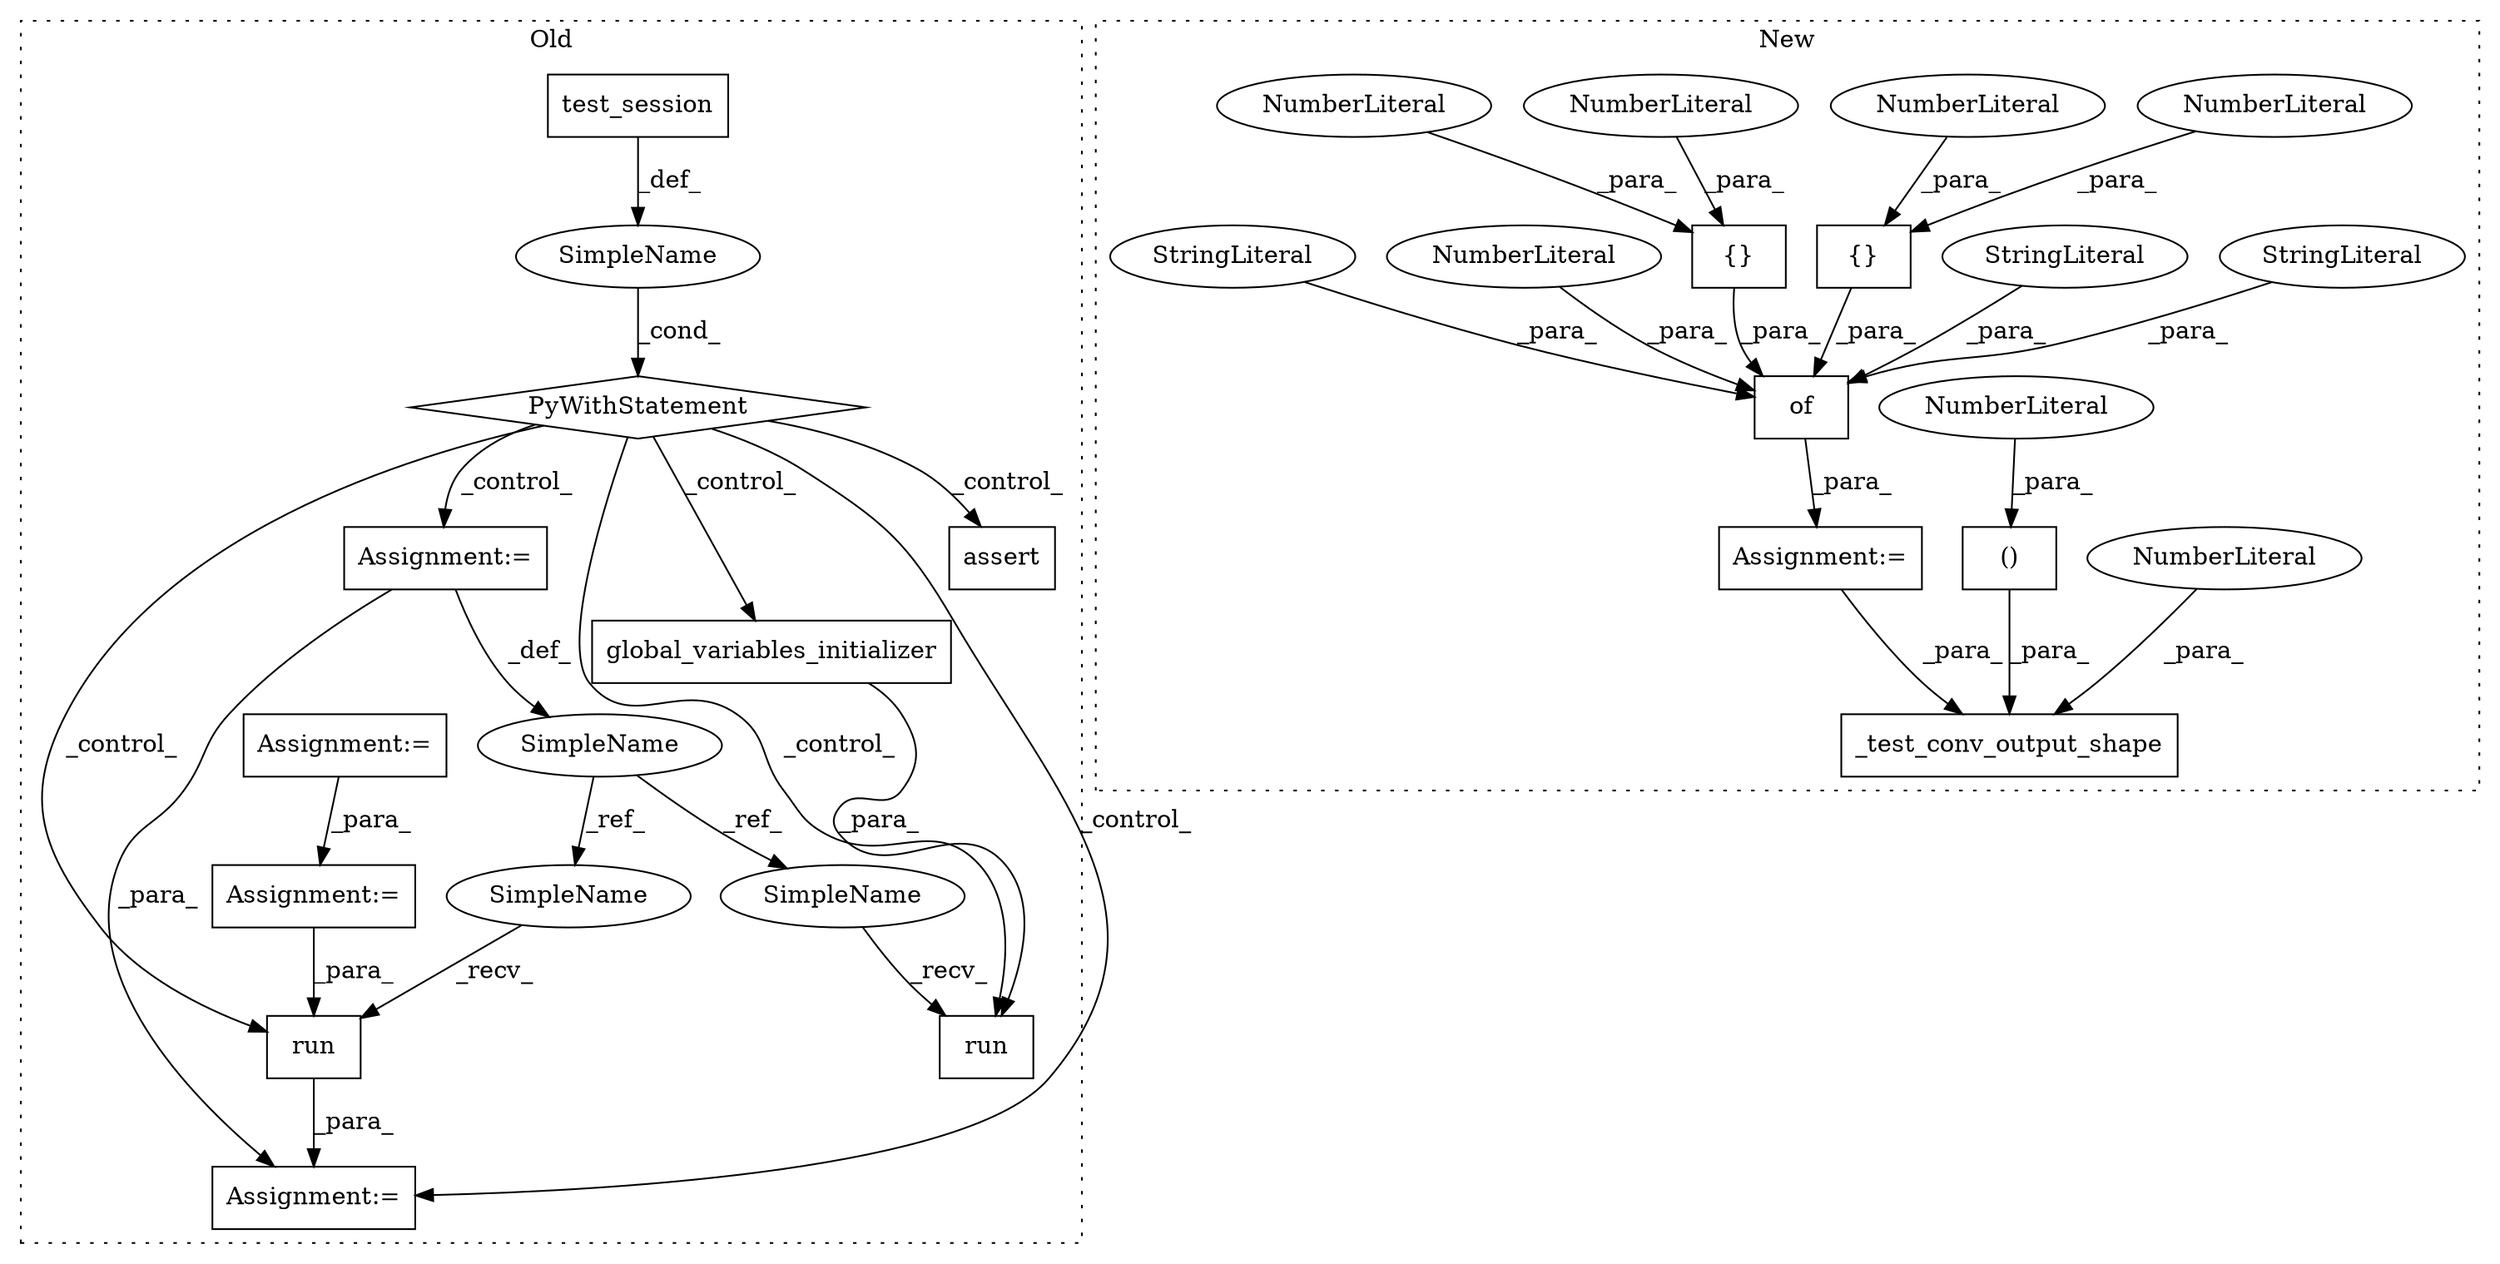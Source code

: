 digraph G {
subgraph cluster0 {
1 [label="run" a="32" s="7734,7779" l="4,1" shape="box"];
12 [label="SimpleName" a="42" s="" l="" shape="ellipse"];
13 [label="PyWithStatement" a="104" s="7674,7703" l="10,2" shape="diamond"];
14 [label="test_session" a="32" s="7689" l="14" shape="box"];
15 [label="run" a="32" s="7800,7815" l="4,1" shape="box"];
16 [label="global_variables_initializer" a="32" s="7749" l="30" shape="box"];
17 [label="assert" a="32" s="7829,7911" l="22,1" shape="box"];
20 [label="SimpleName" a="42" s="7717" l="4" shape="ellipse"];
21 [label="Assignment:=" a="7" s="7794" l="1" shape="box"];
24 [label="Assignment:=" a="7" s="7717" l="4" shape="box"];
26 [label="Assignment:=" a="7" s="7566" l="1" shape="box"];
27 [label="Assignment:=" a="7" s="7634" l="1" shape="box"];
29 [label="SimpleName" a="42" s="7729" l="4" shape="ellipse"];
30 [label="SimpleName" a="42" s="7795" l="4" shape="ellipse"];
label = "Old";
style="dotted";
}
subgraph cluster1 {
2 [label="_test_conv_output_shape" a="32" s="7700,7787" l="24,2" shape="box"];
3 [label="()" a="106" s="7743" l="44" shape="box"];
4 [label="{}" a="4" s="7683,7687" l="1,1" shape="box"];
5 [label="NumberLiteral" a="34" s="7684" l="1" shape="ellipse"];
6 [label="NumberLiteral" a="34" s="7724" l="1" shape="ellipse"];
7 [label="NumberLiteral" a="34" s="7686" l="1" shape="ellipse"];
8 [label="NumberLiteral" a="34" s="7757" l="1" shape="ellipse"];
9 [label="{}" a="4" s="7659,7663" l="1,1" shape="box"];
10 [label="NumberLiteral" a="34" s="7660" l="1" shape="ellipse"];
11 [label="NumberLiteral" a="34" s="7662" l="1" shape="ellipse"];
18 [label="of" a="32" s="7614,7688" l="3,1" shape="box"];
19 [label="NumberLiteral" a="34" s="7633" l="2" shape="ellipse"];
22 [label="StringLiteral" a="45" s="7665" l="8" shape="ellipse"];
23 [label="Assignment:=" a="7" s="7609" l="1" shape="box"];
25 [label="StringLiteral" a="45" s="7636" l="13" shape="ellipse"];
28 [label="StringLiteral" a="45" s="7617" l="15" shape="ellipse"];
label = "New";
style="dotted";
}
3 -> 2 [label="_para_"];
4 -> 18 [label="_para_"];
5 -> 4 [label="_para_"];
6 -> 2 [label="_para_"];
7 -> 4 [label="_para_"];
8 -> 3 [label="_para_"];
9 -> 18 [label="_para_"];
10 -> 9 [label="_para_"];
11 -> 9 [label="_para_"];
12 -> 13 [label="_cond_"];
13 -> 15 [label="_control_"];
13 -> 16 [label="_control_"];
13 -> 24 [label="_control_"];
13 -> 21 [label="_control_"];
13 -> 1 [label="_control_"];
13 -> 17 [label="_control_"];
14 -> 12 [label="_def_"];
15 -> 21 [label="_para_"];
16 -> 1 [label="_para_"];
18 -> 23 [label="_para_"];
19 -> 18 [label="_para_"];
20 -> 30 [label="_ref_"];
20 -> 29 [label="_ref_"];
22 -> 18 [label="_para_"];
23 -> 2 [label="_para_"];
24 -> 21 [label="_para_"];
24 -> 20 [label="_def_"];
25 -> 18 [label="_para_"];
26 -> 27 [label="_para_"];
27 -> 15 [label="_para_"];
28 -> 18 [label="_para_"];
29 -> 1 [label="_recv_"];
30 -> 15 [label="_recv_"];
}